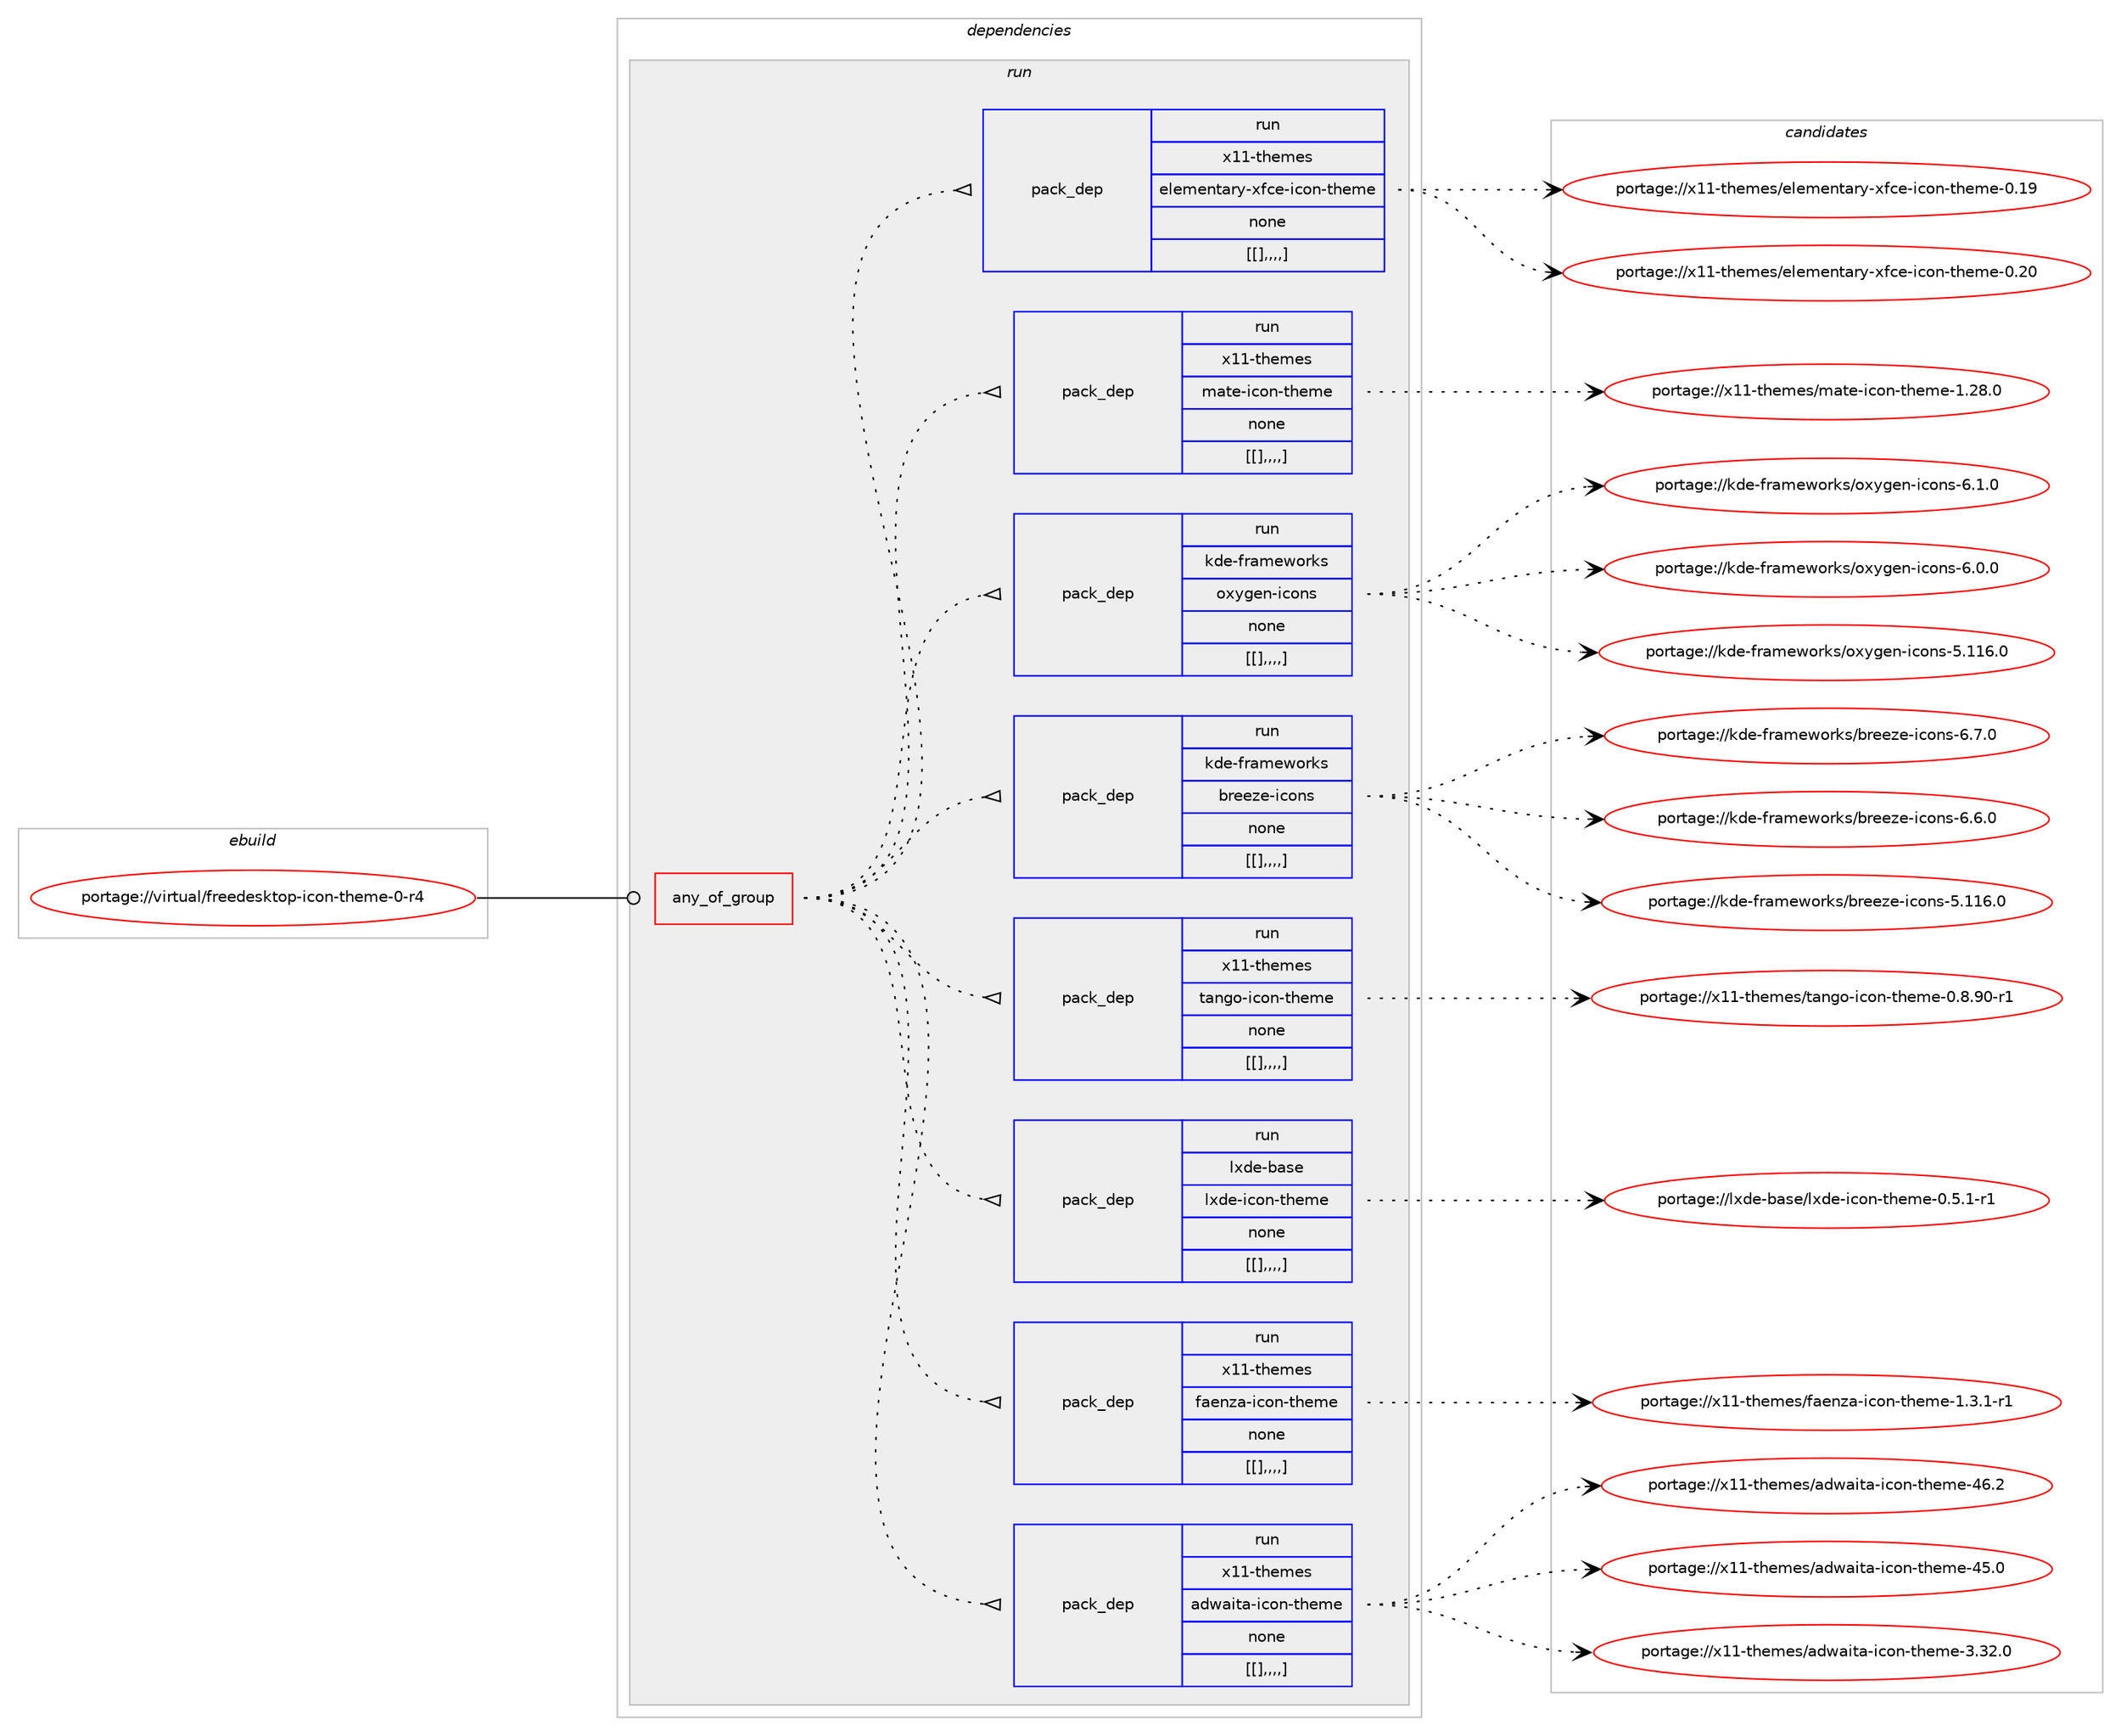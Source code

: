 digraph prolog {

# *************
# Graph options
# *************

newrank=true;
concentrate=true;
compound=true;
graph [rankdir=LR,fontname=Helvetica,fontsize=10,ranksep=1.5];#, ranksep=2.5, nodesep=0.2];
edge  [arrowhead=vee];
node  [fontname=Helvetica,fontsize=10];

# **********
# The ebuild
# **********

subgraph cluster_leftcol {
color=gray;
label=<<i>ebuild</i>>;
id [label="portage://virtual/freedesktop-icon-theme-0-r4", color=red, width=4, href="../virtual/freedesktop-icon-theme-0-r4.svg"];
}

# ****************
# The dependencies
# ****************

subgraph cluster_midcol {
color=gray;
label=<<i>dependencies</i>>;
subgraph cluster_compile {
fillcolor="#eeeeee";
style=filled;
label=<<i>compile</i>>;
}
subgraph cluster_compileandrun {
fillcolor="#eeeeee";
style=filled;
label=<<i>compile and run</i>>;
}
subgraph cluster_run {
fillcolor="#eeeeee";
style=filled;
label=<<i>run</i>>;
subgraph any38 {
dependency1503 [label=<<TABLE BORDER="0" CELLBORDER="1" CELLSPACING="0" CELLPADDING="4"><TR><TD CELLPADDING="10">any_of_group</TD></TR></TABLE>>, shape=none, color=red];subgraph pack1157 {
dependency1506 [label=<<TABLE BORDER="0" CELLBORDER="1" CELLSPACING="0" CELLPADDING="4" WIDTH="220"><TR><TD ROWSPAN="6" CELLPADDING="30">pack_dep</TD></TR><TR><TD WIDTH="110">run</TD></TR><TR><TD>x11-themes</TD></TR><TR><TD>adwaita-icon-theme</TD></TR><TR><TD>none</TD></TR><TR><TD>[[],,,,]</TD></TR></TABLE>>, shape=none, color=blue];
}
dependency1503:e -> dependency1506:w [weight=20,style="dotted",arrowhead="oinv"];
subgraph pack1162 {
dependency1511 [label=<<TABLE BORDER="0" CELLBORDER="1" CELLSPACING="0" CELLPADDING="4" WIDTH="220"><TR><TD ROWSPAN="6" CELLPADDING="30">pack_dep</TD></TR><TR><TD WIDTH="110">run</TD></TR><TR><TD>x11-themes</TD></TR><TR><TD>faenza-icon-theme</TD></TR><TR><TD>none</TD></TR><TR><TD>[[],,,,]</TD></TR></TABLE>>, shape=none, color=blue];
}
dependency1503:e -> dependency1511:w [weight=20,style="dotted",arrowhead="oinv"];
subgraph pack1164 {
dependency1513 [label=<<TABLE BORDER="0" CELLBORDER="1" CELLSPACING="0" CELLPADDING="4" WIDTH="220"><TR><TD ROWSPAN="6" CELLPADDING="30">pack_dep</TD></TR><TR><TD WIDTH="110">run</TD></TR><TR><TD>lxde-base</TD></TR><TR><TD>lxde-icon-theme</TD></TR><TR><TD>none</TD></TR><TR><TD>[[],,,,]</TD></TR></TABLE>>, shape=none, color=blue];
}
dependency1503:e -> dependency1513:w [weight=20,style="dotted",arrowhead="oinv"];
subgraph pack1166 {
dependency1515 [label=<<TABLE BORDER="0" CELLBORDER="1" CELLSPACING="0" CELLPADDING="4" WIDTH="220"><TR><TD ROWSPAN="6" CELLPADDING="30">pack_dep</TD></TR><TR><TD WIDTH="110">run</TD></TR><TR><TD>x11-themes</TD></TR><TR><TD>tango-icon-theme</TD></TR><TR><TD>none</TD></TR><TR><TD>[[],,,,]</TD></TR></TABLE>>, shape=none, color=blue];
}
dependency1503:e -> dependency1515:w [weight=20,style="dotted",arrowhead="oinv"];
subgraph pack1169 {
dependency1518 [label=<<TABLE BORDER="0" CELLBORDER="1" CELLSPACING="0" CELLPADDING="4" WIDTH="220"><TR><TD ROWSPAN="6" CELLPADDING="30">pack_dep</TD></TR><TR><TD WIDTH="110">run</TD></TR><TR><TD>kde-frameworks</TD></TR><TR><TD>breeze-icons</TD></TR><TR><TD>none</TD></TR><TR><TD>[[],,,,]</TD></TR></TABLE>>, shape=none, color=blue];
}
dependency1503:e -> dependency1518:w [weight=20,style="dotted",arrowhead="oinv"];
subgraph pack1173 {
dependency1523 [label=<<TABLE BORDER="0" CELLBORDER="1" CELLSPACING="0" CELLPADDING="4" WIDTH="220"><TR><TD ROWSPAN="6" CELLPADDING="30">pack_dep</TD></TR><TR><TD WIDTH="110">run</TD></TR><TR><TD>kde-frameworks</TD></TR><TR><TD>oxygen-icons</TD></TR><TR><TD>none</TD></TR><TR><TD>[[],,,,]</TD></TR></TABLE>>, shape=none, color=blue];
}
dependency1503:e -> dependency1523:w [weight=20,style="dotted",arrowhead="oinv"];
subgraph pack1177 {
dependency1527 [label=<<TABLE BORDER="0" CELLBORDER="1" CELLSPACING="0" CELLPADDING="4" WIDTH="220"><TR><TD ROWSPAN="6" CELLPADDING="30">pack_dep</TD></TR><TR><TD WIDTH="110">run</TD></TR><TR><TD>x11-themes</TD></TR><TR><TD>mate-icon-theme</TD></TR><TR><TD>none</TD></TR><TR><TD>[[],,,,]</TD></TR></TABLE>>, shape=none, color=blue];
}
dependency1503:e -> dependency1527:w [weight=20,style="dotted",arrowhead="oinv"];
subgraph pack1183 {
dependency1534 [label=<<TABLE BORDER="0" CELLBORDER="1" CELLSPACING="0" CELLPADDING="4" WIDTH="220"><TR><TD ROWSPAN="6" CELLPADDING="30">pack_dep</TD></TR><TR><TD WIDTH="110">run</TD></TR><TR><TD>x11-themes</TD></TR><TR><TD>elementary-xfce-icon-theme</TD></TR><TR><TD>none</TD></TR><TR><TD>[[],,,,]</TD></TR></TABLE>>, shape=none, color=blue];
}
dependency1503:e -> dependency1534:w [weight=20,style="dotted",arrowhead="oinv"];
}
id:e -> dependency1503:w [weight=20,style="solid",arrowhead="odot"];
}
}

# **************
# The candidates
# **************

subgraph cluster_choices {
rank=same;
color=gray;
label=<<i>candidates</i>>;

subgraph choice1030 {
color=black;
nodesep=1;
choice120494945116104101109101115479710011997105116974510599111110451161041011091014552544650 [label="portage://x11-themes/adwaita-icon-theme-46.2", color=red, width=4,href="../x11-themes/adwaita-icon-theme-46.2.svg"];
choice120494945116104101109101115479710011997105116974510599111110451161041011091014552534648 [label="portage://x11-themes/adwaita-icon-theme-45.0", color=red, width=4,href="../x11-themes/adwaita-icon-theme-45.0.svg"];
choice1204949451161041011091011154797100119971051169745105991111104511610410110910145514651504648 [label="portage://x11-themes/adwaita-icon-theme-3.32.0", color=red, width=4,href="../x11-themes/adwaita-icon-theme-3.32.0.svg"];
dependency1506:e -> choice120494945116104101109101115479710011997105116974510599111110451161041011091014552544650:w [style=dotted,weight="100"];
dependency1506:e -> choice120494945116104101109101115479710011997105116974510599111110451161041011091014552534648:w [style=dotted,weight="100"];
dependency1506:e -> choice1204949451161041011091011154797100119971051169745105991111104511610410110910145514651504648:w [style=dotted,weight="100"];
}
subgraph choice1033 {
color=black;
nodesep=1;
choice1204949451161041011091011154710297101110122974510599111110451161041011091014549465146494511449 [label="portage://x11-themes/faenza-icon-theme-1.3.1-r1", color=red, width=4,href="../x11-themes/faenza-icon-theme-1.3.1-r1.svg"];
dependency1511:e -> choice1204949451161041011091011154710297101110122974510599111110451161041011091014549465146494511449:w [style=dotted,weight="100"];
}
subgraph choice1036 {
color=black;
nodesep=1;
choice108120100101459897115101471081201001014510599111110451161041011091014548465346494511449 [label="portage://lxde-base/lxde-icon-theme-0.5.1-r1", color=red, width=4,href="../lxde-base/lxde-icon-theme-0.5.1-r1.svg"];
dependency1513:e -> choice108120100101459897115101471081201001014510599111110451161041011091014548465346494511449:w [style=dotted,weight="100"];
}
subgraph choice1039 {
color=black;
nodesep=1;
choice1204949451161041011091011154711697110103111451059911111045116104101109101454846564657484511449 [label="portage://x11-themes/tango-icon-theme-0.8.90-r1", color=red, width=4,href="../x11-themes/tango-icon-theme-0.8.90-r1.svg"];
dependency1515:e -> choice1204949451161041011091011154711697110103111451059911111045116104101109101454846564657484511449:w [style=dotted,weight="100"];
}
subgraph choice1042 {
color=black;
nodesep=1;
choice107100101451021149710910111911111410711547981141011011221014510599111110115455446554648 [label="portage://kde-frameworks/breeze-icons-6.7.0", color=red, width=4,href="../kde-frameworks/breeze-icons-6.7.0.svg"];
choice107100101451021149710910111911111410711547981141011011221014510599111110115455446544648 [label="portage://kde-frameworks/breeze-icons-6.6.0", color=red, width=4,href="../kde-frameworks/breeze-icons-6.6.0.svg"];
choice1071001014510211497109101119111114107115479811410110112210145105991111101154553464949544648 [label="portage://kde-frameworks/breeze-icons-5.116.0", color=red, width=4,href="../kde-frameworks/breeze-icons-5.116.0.svg"];
dependency1518:e -> choice107100101451021149710910111911111410711547981141011011221014510599111110115455446554648:w [style=dotted,weight="100"];
dependency1518:e -> choice107100101451021149710910111911111410711547981141011011221014510599111110115455446544648:w [style=dotted,weight="100"];
dependency1518:e -> choice1071001014510211497109101119111114107115479811410110112210145105991111101154553464949544648:w [style=dotted,weight="100"];
}
subgraph choice1047 {
color=black;
nodesep=1;
choice1071001014510211497109101119111114107115471111201211031011104510599111110115455446494648 [label="portage://kde-frameworks/oxygen-icons-6.1.0", color=red, width=4,href="../kde-frameworks/oxygen-icons-6.1.0.svg"];
choice1071001014510211497109101119111114107115471111201211031011104510599111110115455446484648 [label="portage://kde-frameworks/oxygen-icons-6.0.0", color=red, width=4,href="../kde-frameworks/oxygen-icons-6.0.0.svg"];
choice10710010145102114971091011191111141071154711112012110310111045105991111101154553464949544648 [label="portage://kde-frameworks/oxygen-icons-5.116.0", color=red, width=4,href="../kde-frameworks/oxygen-icons-5.116.0.svg"];
dependency1523:e -> choice1071001014510211497109101119111114107115471111201211031011104510599111110115455446494648:w [style=dotted,weight="100"];
dependency1523:e -> choice1071001014510211497109101119111114107115471111201211031011104510599111110115455446484648:w [style=dotted,weight="100"];
dependency1523:e -> choice10710010145102114971091011191111141071154711112012110310111045105991111101154553464949544648:w [style=dotted,weight="100"];
}
subgraph choice1052 {
color=black;
nodesep=1;
choice120494945116104101109101115471099711610145105991111104511610410110910145494650564648 [label="portage://x11-themes/mate-icon-theme-1.28.0", color=red, width=4,href="../x11-themes/mate-icon-theme-1.28.0.svg"];
dependency1527:e -> choice120494945116104101109101115471099711610145105991111104511610410110910145494650564648:w [style=dotted,weight="100"];
}
subgraph choice1055 {
color=black;
nodesep=1;
choice120494945116104101109101115471011081011091011101169711412145120102991014510599111110451161041011091014548465048 [label="portage://x11-themes/elementary-xfce-icon-theme-0.20", color=red, width=4,href="../x11-themes/elementary-xfce-icon-theme-0.20.svg"];
choice120494945116104101109101115471011081011091011101169711412145120102991014510599111110451161041011091014548464957 [label="portage://x11-themes/elementary-xfce-icon-theme-0.19", color=red, width=4,href="../x11-themes/elementary-xfce-icon-theme-0.19.svg"];
dependency1534:e -> choice120494945116104101109101115471011081011091011101169711412145120102991014510599111110451161041011091014548465048:w [style=dotted,weight="100"];
dependency1534:e -> choice120494945116104101109101115471011081011091011101169711412145120102991014510599111110451161041011091014548464957:w [style=dotted,weight="100"];
}
}

}

